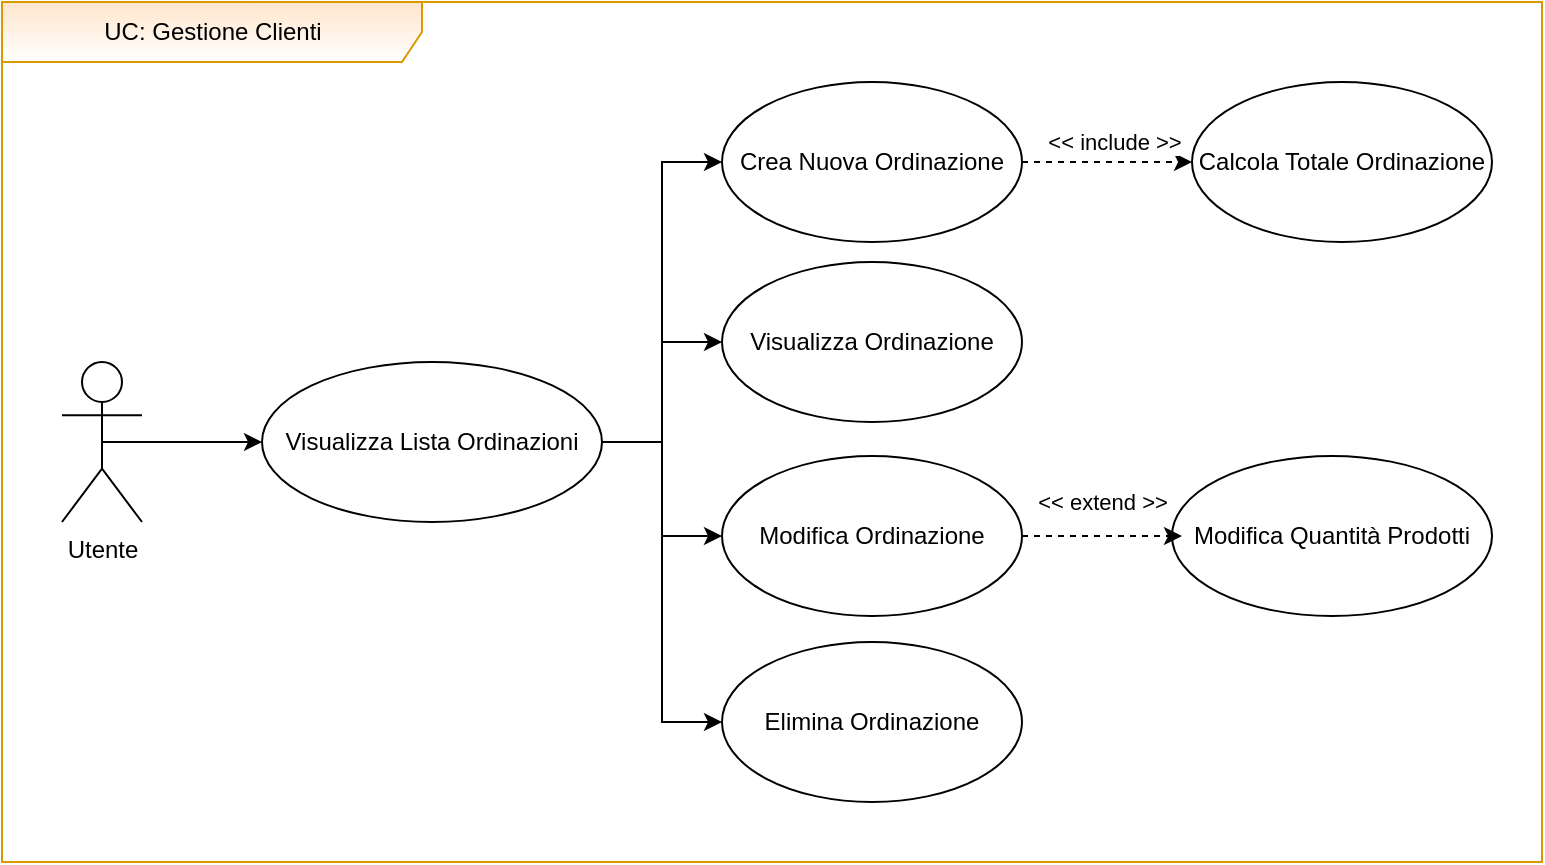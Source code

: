 <mxfile version="17.5.1" type="google"><diagram id="-1ezlqFbWJpgmOzkfmfm" name="Page-1"><mxGraphModel grid="1" page="1" gridSize="10" guides="1" tooltips="1" connect="1" arrows="1" fold="1" pageScale="1" pageWidth="827" pageHeight="1169" math="0" shadow="0"><root><mxCell id="0"/><mxCell id="1" parent="0"/><mxCell id="49L93X0CNcE-lokFLuH_-8" style="edgeStyle=orthogonalEdgeStyle;rounded=0;orthogonalLoop=1;jettySize=auto;html=1;exitX=0.5;exitY=0.5;exitDx=0;exitDy=0;exitPerimeter=0;entryX=0;entryY=0.5;entryDx=0;entryDy=0;" edge="1" parent="1" source="J5E94N1OVbMCNrPt68lE-2" target="m7FJQJviyupM-RlAs5L0-1"><mxGeometry relative="1" as="geometry"/></mxCell><mxCell id="J5E94N1OVbMCNrPt68lE-2" value="Utente" style="shape=umlActor;verticalLabelPosition=bottom;verticalAlign=top;html=1;outlineConnect=0;" vertex="1" parent="1"><mxGeometry x="40" y="200" width="40" height="80" as="geometry"/></mxCell><mxCell id="J5E94N1OVbMCNrPt68lE-21" value="" style="ellipse;whiteSpace=wrap;html=1;" vertex="1" parent="1"><mxGeometry x="595" y="247" width="160" height="80" as="geometry"/></mxCell><mxCell id="J5E94N1OVbMCNrPt68lE-22" value="Modifica Quantità Prodotti" style="text;html=1;strokeColor=none;fillColor=none;align=center;verticalAlign=middle;whiteSpace=wrap;rounded=0;" vertex="1" parent="1"><mxGeometry x="600" y="277" width="150" height="20" as="geometry"/></mxCell><mxCell id="J5E94N1OVbMCNrPt68lE-48" value="UC: Gestione Clienti" style="shape=umlFrame;tabPosition=left;html=1;boundedLbl=1;labelInHeader=1;width=210;height=30;fillColor=#ffe6cc;strokeColor=#D79B00;gradientColor=#ffffff;shadow=0;" vertex="1" parent="1"><mxGeometry x="10" y="20" width="770" height="430" as="geometry"/></mxCell><mxCell id="49L93X0CNcE-lokFLuH_-9" style="edgeStyle=orthogonalEdgeStyle;rounded=0;orthogonalLoop=1;jettySize=auto;html=1;exitX=1;exitY=0.5;exitDx=0;exitDy=0;entryX=0;entryY=0.5;entryDx=0;entryDy=0;" edge="1" parent="1" source="m7FJQJviyupM-RlAs5L0-1" target="49L93X0CNcE-lokFLuH_-5"><mxGeometry relative="1" as="geometry"/></mxCell><mxCell id="49L93X0CNcE-lokFLuH_-11" style="edgeStyle=orthogonalEdgeStyle;rounded=0;orthogonalLoop=1;jettySize=auto;html=1;exitX=1;exitY=0.5;exitDx=0;exitDy=0;entryX=0;entryY=0.5;entryDx=0;entryDy=0;" edge="1" parent="1" source="m7FJQJviyupM-RlAs5L0-1" target="m7FJQJviyupM-RlAs5L0-2"><mxGeometry relative="1" as="geometry"/></mxCell><mxCell id="49L93X0CNcE-lokFLuH_-12" style="edgeStyle=orthogonalEdgeStyle;rounded=0;orthogonalLoop=1;jettySize=auto;html=1;exitX=1;exitY=0.5;exitDx=0;exitDy=0;entryX=0;entryY=0.5;entryDx=0;entryDy=0;" edge="1" parent="1" source="m7FJQJviyupM-RlAs5L0-1" target="49L93X0CNcE-lokFLuH_-6"><mxGeometry relative="1" as="geometry"/></mxCell><mxCell id="49L93X0CNcE-lokFLuH_-13" style="edgeStyle=orthogonalEdgeStyle;rounded=0;orthogonalLoop=1;jettySize=auto;html=1;exitX=1;exitY=0.5;exitDx=0;exitDy=0;entryX=0;entryY=0.5;entryDx=0;entryDy=0;" edge="1" parent="1" source="m7FJQJviyupM-RlAs5L0-1" target="m7FJQJviyupM-RlAs5L0-3"><mxGeometry relative="1" as="geometry"/></mxCell><mxCell id="m7FJQJviyupM-RlAs5L0-1" value="Visualizza Lista Ordinazioni" style="ellipse;whiteSpace=wrap;html=1;" vertex="1" parent="1"><mxGeometry x="140" y="200" width="170" height="80" as="geometry"/></mxCell><mxCell id="m7FJQJviyupM-RlAs5L0-2" value="Visualizza Ordinazione" style="ellipse;whiteSpace=wrap;html=1;" vertex="1" parent="1"><mxGeometry x="370" y="150" width="150" height="80" as="geometry"/></mxCell><mxCell id="m7FJQJviyupM-RlAs5L0-3" value="Elimina Ordinazione" style="ellipse;whiteSpace=wrap;html=1;" vertex="1" parent="1"><mxGeometry x="370" y="340" width="150" height="80" as="geometry"/></mxCell><mxCell id="D9Nv9e_OiDpZCdiTEmst-3" value="&amp;lt;&amp;lt; include &amp;gt;&amp;gt;" style="edgeStyle=orthogonalEdgeStyle;rounded=0;orthogonalLoop=1;jettySize=auto;html=1;exitX=1;exitY=0.5;exitDx=0;exitDy=0;entryX=0;entryY=0.5;entryDx=0;entryDy=0;dashed=1;" edge="1" parent="1" source="49L93X0CNcE-lokFLuH_-5" target="D9Nv9e_OiDpZCdiTEmst-2"><mxGeometry x="0.067" y="10" relative="1" as="geometry"><mxPoint as="offset"/></mxGeometry></mxCell><mxCell id="49L93X0CNcE-lokFLuH_-5" value="Crea Nuova Ordinazione" style="ellipse;whiteSpace=wrap;html=1;" vertex="1" parent="1"><mxGeometry x="370" y="60" width="150" height="80" as="geometry"/></mxCell><mxCell id="49L93X0CNcE-lokFLuH_-15" value="&amp;lt;&amp;lt; extend &amp;gt;&amp;gt;" style="edgeStyle=orthogonalEdgeStyle;rounded=0;orthogonalLoop=1;jettySize=auto;html=1;exitX=1;exitY=0.5;exitDx=0;exitDy=0;entryX=0;entryY=0.5;entryDx=0;entryDy=0;dashed=1;" edge="1" parent="1" source="49L93X0CNcE-lokFLuH_-6" target="J5E94N1OVbMCNrPt68lE-22"><mxGeometry y="17" relative="1" as="geometry"><mxPoint as="offset"/></mxGeometry></mxCell><mxCell id="49L93X0CNcE-lokFLuH_-6" value="Modifica Ordinazione" style="ellipse;whiteSpace=wrap;html=1;" vertex="1" parent="1"><mxGeometry x="370" y="247" width="150" height="80" as="geometry"/></mxCell><mxCell id="D9Nv9e_OiDpZCdiTEmst-2" value="Calcola Totale Ordinazione" style="ellipse;whiteSpace=wrap;html=1;" vertex="1" parent="1"><mxGeometry x="605" y="60" width="150" height="80" as="geometry"/></mxCell></root></mxGraphModel></diagram></mxfile>